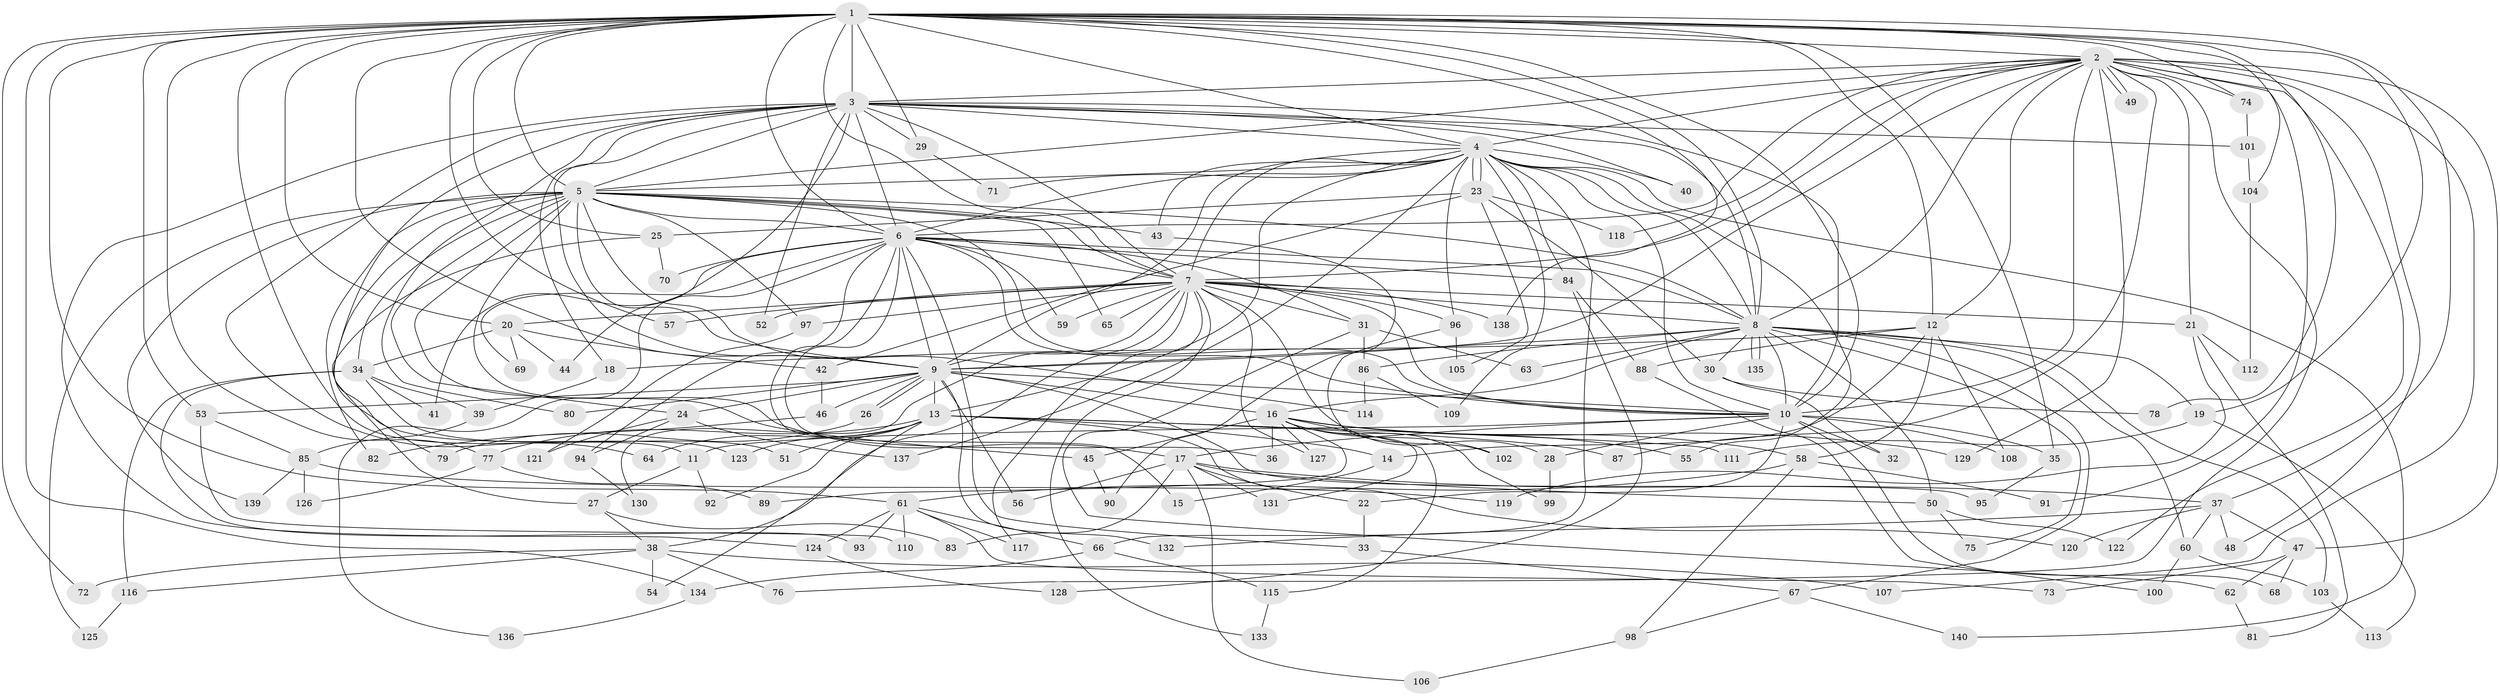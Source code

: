 // Generated by graph-tools (version 1.1) at 2025/49/03/09/25 03:49:38]
// undirected, 140 vertices, 305 edges
graph export_dot {
graph [start="1"]
  node [color=gray90,style=filled];
  1;
  2;
  3;
  4;
  5;
  6;
  7;
  8;
  9;
  10;
  11;
  12;
  13;
  14;
  15;
  16;
  17;
  18;
  19;
  20;
  21;
  22;
  23;
  24;
  25;
  26;
  27;
  28;
  29;
  30;
  31;
  32;
  33;
  34;
  35;
  36;
  37;
  38;
  39;
  40;
  41;
  42;
  43;
  44;
  45;
  46;
  47;
  48;
  49;
  50;
  51;
  52;
  53;
  54;
  55;
  56;
  57;
  58;
  59;
  60;
  61;
  62;
  63;
  64;
  65;
  66;
  67;
  68;
  69;
  70;
  71;
  72;
  73;
  74;
  75;
  76;
  77;
  78;
  79;
  80;
  81;
  82;
  83;
  84;
  85;
  86;
  87;
  88;
  89;
  90;
  91;
  92;
  93;
  94;
  95;
  96;
  97;
  98;
  99;
  100;
  101;
  102;
  103;
  104;
  105;
  106;
  107;
  108;
  109;
  110;
  111;
  112;
  113;
  114;
  115;
  116;
  117;
  118;
  119;
  120;
  121;
  122;
  123;
  124;
  125;
  126;
  127;
  128;
  129;
  130;
  131;
  132;
  133;
  134;
  135;
  136;
  137;
  138;
  139;
  140;
  1 -- 2;
  1 -- 3;
  1 -- 4;
  1 -- 5;
  1 -- 6;
  1 -- 7;
  1 -- 8;
  1 -- 9;
  1 -- 10;
  1 -- 11;
  1 -- 12;
  1 -- 19;
  1 -- 20;
  1 -- 25;
  1 -- 29;
  1 -- 35;
  1 -- 37;
  1 -- 53;
  1 -- 57;
  1 -- 61;
  1 -- 72;
  1 -- 74;
  1 -- 77;
  1 -- 78;
  1 -- 104;
  1 -- 134;
  1 -- 138;
  2 -- 3;
  2 -- 4;
  2 -- 5;
  2 -- 6;
  2 -- 7;
  2 -- 8;
  2 -- 9;
  2 -- 10;
  2 -- 12;
  2 -- 21;
  2 -- 47;
  2 -- 48;
  2 -- 49;
  2 -- 49;
  2 -- 74;
  2 -- 76;
  2 -- 87;
  2 -- 91;
  2 -- 107;
  2 -- 118;
  2 -- 122;
  2 -- 129;
  3 -- 4;
  3 -- 5;
  3 -- 6;
  3 -- 7;
  3 -- 8;
  3 -- 9;
  3 -- 10;
  3 -- 18;
  3 -- 29;
  3 -- 40;
  3 -- 44;
  3 -- 52;
  3 -- 64;
  3 -- 80;
  3 -- 101;
  3 -- 123;
  3 -- 124;
  4 -- 5;
  4 -- 6;
  4 -- 7;
  4 -- 8;
  4 -- 9;
  4 -- 10;
  4 -- 13;
  4 -- 23;
  4 -- 23;
  4 -- 40;
  4 -- 43;
  4 -- 55;
  4 -- 66;
  4 -- 71;
  4 -- 84;
  4 -- 96;
  4 -- 109;
  4 -- 137;
  4 -- 140;
  5 -- 6;
  5 -- 7;
  5 -- 8;
  5 -- 9;
  5 -- 10;
  5 -- 17;
  5 -- 24;
  5 -- 34;
  5 -- 43;
  5 -- 45;
  5 -- 65;
  5 -- 79;
  5 -- 82;
  5 -- 97;
  5 -- 114;
  5 -- 125;
  5 -- 139;
  6 -- 7;
  6 -- 8;
  6 -- 9;
  6 -- 10;
  6 -- 15;
  6 -- 31;
  6 -- 33;
  6 -- 36;
  6 -- 41;
  6 -- 59;
  6 -- 69;
  6 -- 70;
  6 -- 84;
  6 -- 94;
  6 -- 136;
  7 -- 8;
  7 -- 9;
  7 -- 10;
  7 -- 20;
  7 -- 21;
  7 -- 28;
  7 -- 31;
  7 -- 38;
  7 -- 52;
  7 -- 57;
  7 -- 59;
  7 -- 65;
  7 -- 96;
  7 -- 97;
  7 -- 117;
  7 -- 127;
  7 -- 130;
  7 -- 133;
  7 -- 138;
  8 -- 9;
  8 -- 10;
  8 -- 16;
  8 -- 19;
  8 -- 30;
  8 -- 50;
  8 -- 60;
  8 -- 63;
  8 -- 67;
  8 -- 75;
  8 -- 86;
  8 -- 103;
  8 -- 135;
  8 -- 135;
  9 -- 10;
  9 -- 13;
  9 -- 16;
  9 -- 24;
  9 -- 26;
  9 -- 26;
  9 -- 46;
  9 -- 53;
  9 -- 56;
  9 -- 80;
  9 -- 95;
  9 -- 132;
  10 -- 11;
  10 -- 17;
  10 -- 22;
  10 -- 28;
  10 -- 32;
  10 -- 35;
  10 -- 68;
  10 -- 108;
  11 -- 27;
  11 -- 92;
  12 -- 14;
  12 -- 18;
  12 -- 58;
  12 -- 88;
  12 -- 108;
  13 -- 14;
  13 -- 51;
  13 -- 54;
  13 -- 64;
  13 -- 77;
  13 -- 87;
  13 -- 92;
  13 -- 111;
  13 -- 120;
  13 -- 123;
  14 -- 15;
  16 -- 36;
  16 -- 45;
  16 -- 55;
  16 -- 58;
  16 -- 89;
  16 -- 99;
  16 -- 102;
  16 -- 115;
  16 -- 127;
  16 -- 129;
  16 -- 131;
  17 -- 22;
  17 -- 37;
  17 -- 50;
  17 -- 56;
  17 -- 83;
  17 -- 106;
  17 -- 131;
  18 -- 39;
  19 -- 111;
  19 -- 113;
  20 -- 34;
  20 -- 42;
  20 -- 44;
  20 -- 69;
  21 -- 81;
  21 -- 112;
  21 -- 119;
  22 -- 33;
  23 -- 25;
  23 -- 30;
  23 -- 42;
  23 -- 105;
  23 -- 118;
  24 -- 94;
  24 -- 121;
  24 -- 137;
  25 -- 27;
  25 -- 70;
  26 -- 79;
  27 -- 38;
  27 -- 83;
  28 -- 99;
  29 -- 71;
  30 -- 32;
  30 -- 78;
  31 -- 62;
  31 -- 63;
  31 -- 86;
  33 -- 67;
  34 -- 39;
  34 -- 41;
  34 -- 51;
  34 -- 93;
  34 -- 116;
  35 -- 95;
  37 -- 47;
  37 -- 48;
  37 -- 60;
  37 -- 120;
  37 -- 132;
  38 -- 54;
  38 -- 72;
  38 -- 76;
  38 -- 107;
  38 -- 116;
  39 -- 85;
  42 -- 46;
  43 -- 90;
  45 -- 90;
  46 -- 82;
  47 -- 62;
  47 -- 68;
  47 -- 73;
  50 -- 75;
  50 -- 122;
  53 -- 85;
  53 -- 110;
  58 -- 61;
  58 -- 91;
  58 -- 98;
  60 -- 100;
  60 -- 103;
  61 -- 66;
  61 -- 73;
  61 -- 93;
  61 -- 110;
  61 -- 117;
  61 -- 124;
  62 -- 81;
  66 -- 115;
  66 -- 134;
  67 -- 98;
  67 -- 140;
  74 -- 101;
  77 -- 89;
  77 -- 126;
  84 -- 88;
  84 -- 128;
  85 -- 119;
  85 -- 126;
  85 -- 139;
  86 -- 109;
  86 -- 114;
  88 -- 100;
  94 -- 130;
  96 -- 102;
  96 -- 105;
  97 -- 121;
  98 -- 106;
  101 -- 104;
  103 -- 113;
  104 -- 112;
  115 -- 133;
  116 -- 125;
  124 -- 128;
  134 -- 136;
}
